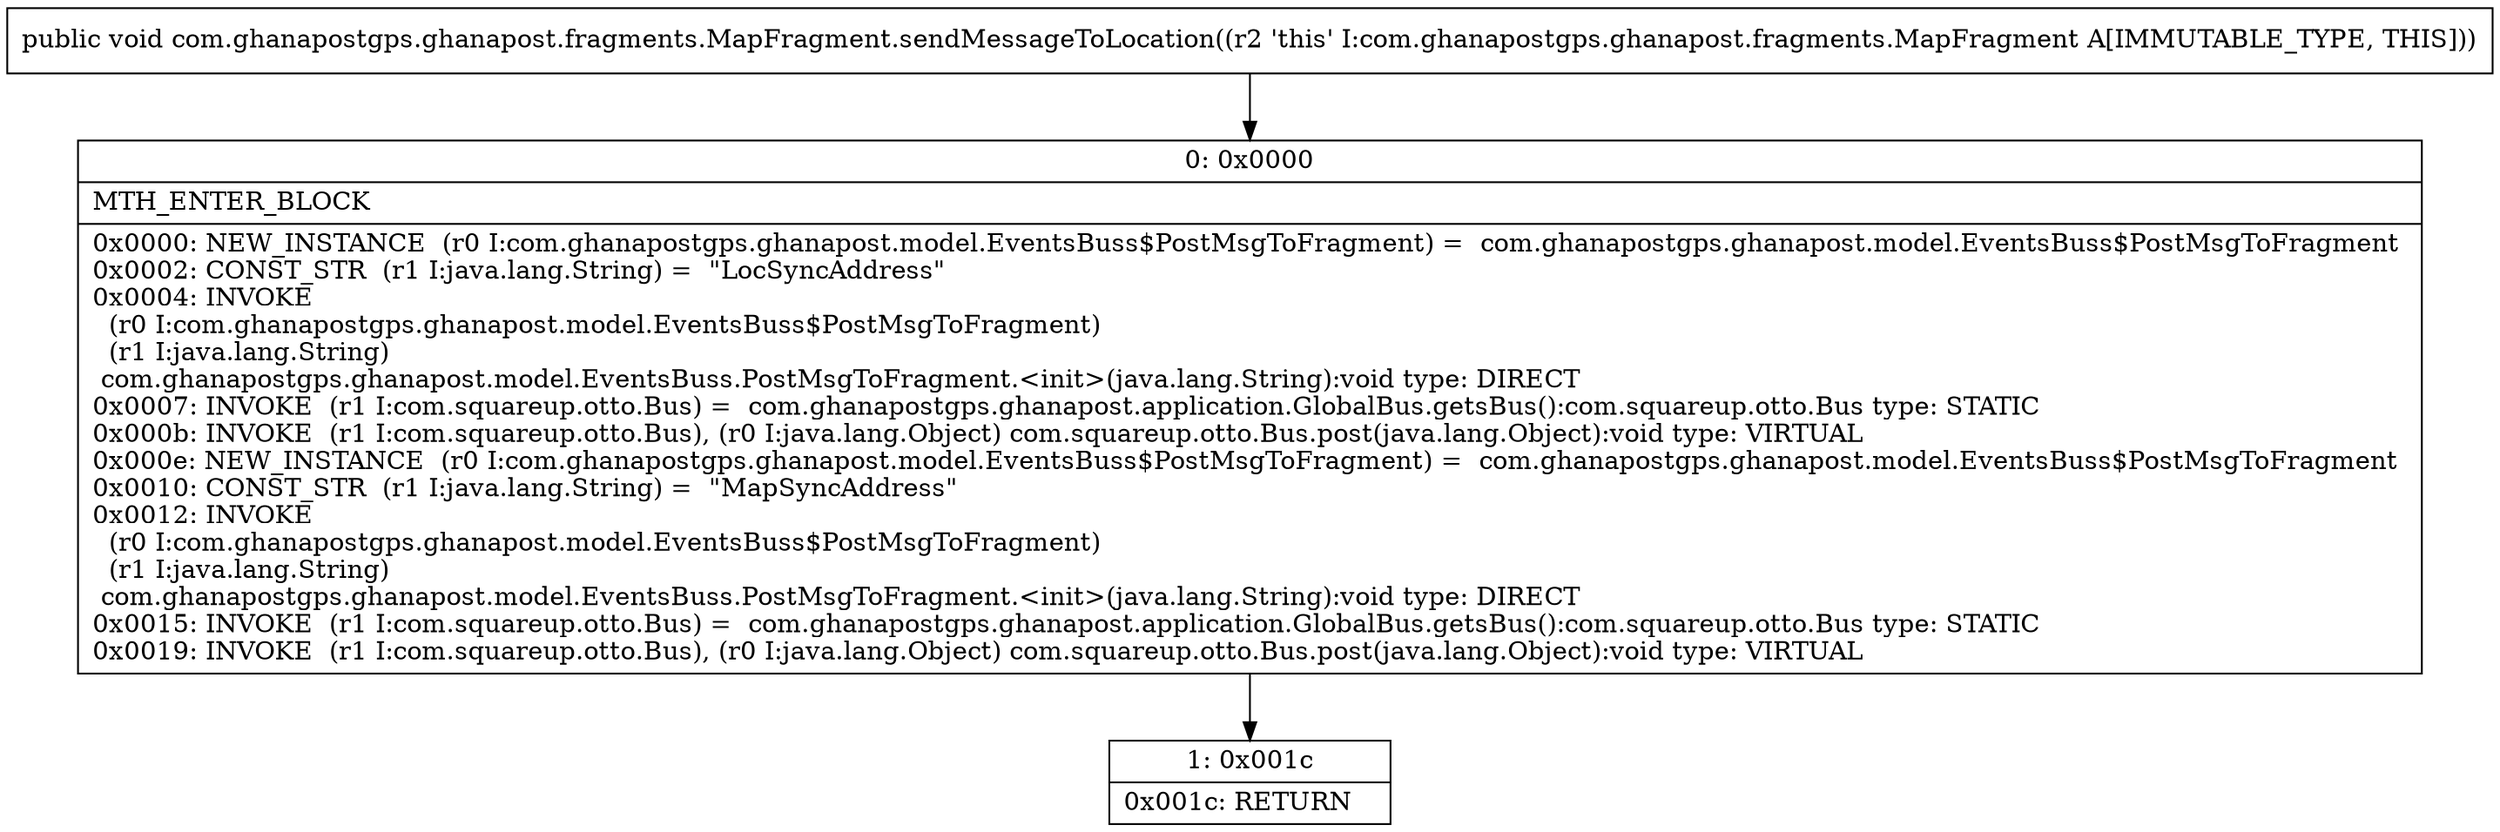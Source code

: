 digraph "CFG forcom.ghanapostgps.ghanapost.fragments.MapFragment.sendMessageToLocation()V" {
Node_0 [shape=record,label="{0\:\ 0x0000|MTH_ENTER_BLOCK\l|0x0000: NEW_INSTANCE  (r0 I:com.ghanapostgps.ghanapost.model.EventsBuss$PostMsgToFragment) =  com.ghanapostgps.ghanapost.model.EventsBuss$PostMsgToFragment \l0x0002: CONST_STR  (r1 I:java.lang.String) =  \"LocSyncAddress\" \l0x0004: INVOKE  \l  (r0 I:com.ghanapostgps.ghanapost.model.EventsBuss$PostMsgToFragment)\l  (r1 I:java.lang.String)\l com.ghanapostgps.ghanapost.model.EventsBuss.PostMsgToFragment.\<init\>(java.lang.String):void type: DIRECT \l0x0007: INVOKE  (r1 I:com.squareup.otto.Bus) =  com.ghanapostgps.ghanapost.application.GlobalBus.getsBus():com.squareup.otto.Bus type: STATIC \l0x000b: INVOKE  (r1 I:com.squareup.otto.Bus), (r0 I:java.lang.Object) com.squareup.otto.Bus.post(java.lang.Object):void type: VIRTUAL \l0x000e: NEW_INSTANCE  (r0 I:com.ghanapostgps.ghanapost.model.EventsBuss$PostMsgToFragment) =  com.ghanapostgps.ghanapost.model.EventsBuss$PostMsgToFragment \l0x0010: CONST_STR  (r1 I:java.lang.String) =  \"MapSyncAddress\" \l0x0012: INVOKE  \l  (r0 I:com.ghanapostgps.ghanapost.model.EventsBuss$PostMsgToFragment)\l  (r1 I:java.lang.String)\l com.ghanapostgps.ghanapost.model.EventsBuss.PostMsgToFragment.\<init\>(java.lang.String):void type: DIRECT \l0x0015: INVOKE  (r1 I:com.squareup.otto.Bus) =  com.ghanapostgps.ghanapost.application.GlobalBus.getsBus():com.squareup.otto.Bus type: STATIC \l0x0019: INVOKE  (r1 I:com.squareup.otto.Bus), (r0 I:java.lang.Object) com.squareup.otto.Bus.post(java.lang.Object):void type: VIRTUAL \l}"];
Node_1 [shape=record,label="{1\:\ 0x001c|0x001c: RETURN   \l}"];
MethodNode[shape=record,label="{public void com.ghanapostgps.ghanapost.fragments.MapFragment.sendMessageToLocation((r2 'this' I:com.ghanapostgps.ghanapost.fragments.MapFragment A[IMMUTABLE_TYPE, THIS])) }"];
MethodNode -> Node_0;
Node_0 -> Node_1;
}

